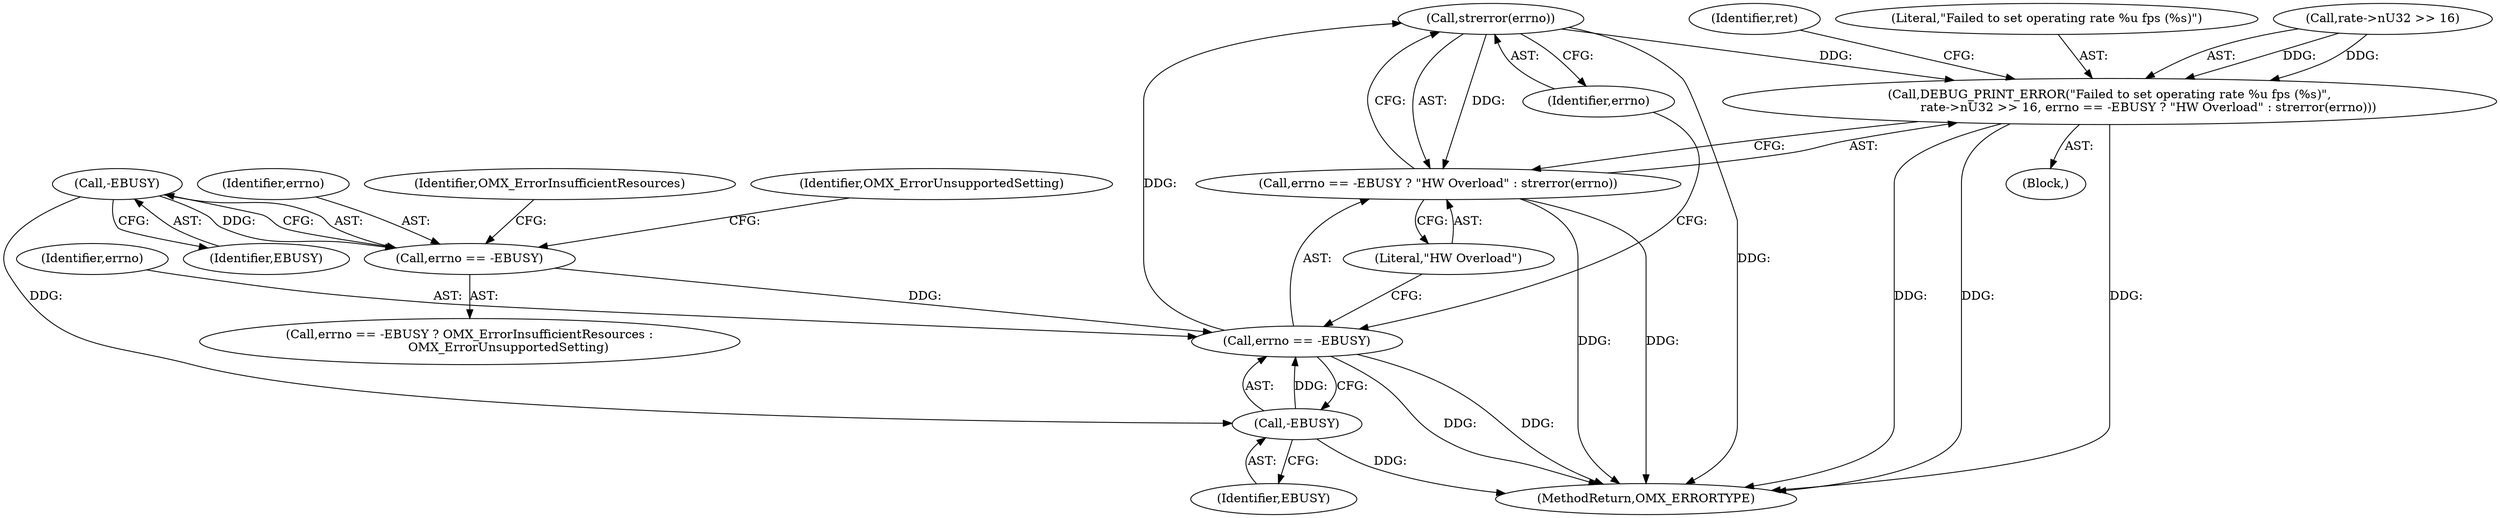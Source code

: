 digraph "0_Android_f22c2a0f0f9e030c240468d9d18b9297f001bcf0@API" {
"1000615" [label="(Call,strerror(errno))"];
"1000610" [label="(Call,errno == -EBUSY)"];
"1000596" [label="(Call,errno == -EBUSY)"];
"1000598" [label="(Call,-EBUSY)"];
"1000612" [label="(Call,-EBUSY)"];
"1000602" [label="(Call,DEBUG_PRINT_ERROR(\"Failed to set operating rate %u fps (%s)\",\n                    rate->nU32 >> 16, errno == -EBUSY ? \"HW Overload\" : strerror(errno)))"];
"1000609" [label="(Call,errno == -EBUSY ? \"HW Overload\" : strerror(errno))"];
"1000611" [label="(Identifier,errno)"];
"1000598" [label="(Call,-EBUSY)"];
"1000601" [label="(Identifier,OMX_ErrorUnsupportedSetting)"];
"1000618" [label="(Identifier,ret)"];
"1000603" [label="(Literal,\"Failed to set operating rate %u fps (%s)\")"];
"1000614" [label="(Literal,\"HW Overload\")"];
"1000599" [label="(Identifier,EBUSY)"];
"1000610" [label="(Call,errno == -EBUSY)"];
"1000613" [label="(Identifier,EBUSY)"];
"1000616" [label="(Identifier,errno)"];
"1000596" [label="(Call,errno == -EBUSY)"];
"1000595" [label="(Call,errno == -EBUSY ? OMX_ErrorInsufficientResources :\n                    OMX_ErrorUnsupportedSetting)"];
"1000621" [label="(MethodReturn,OMX_ERRORTYPE)"];
"1000615" [label="(Call,strerror(errno))"];
"1000602" [label="(Call,DEBUG_PRINT_ERROR(\"Failed to set operating rate %u fps (%s)\",\n                    rate->nU32 >> 16, errno == -EBUSY ? \"HW Overload\" : strerror(errno)))"];
"1000609" [label="(Call,errno == -EBUSY ? \"HW Overload\" : strerror(errno))"];
"1000612" [label="(Call,-EBUSY)"];
"1000592" [label="(Block,)"];
"1000597" [label="(Identifier,errno)"];
"1000600" [label="(Identifier,OMX_ErrorInsufficientResources)"];
"1000604" [label="(Call,rate->nU32 >> 16)"];
"1000615" -> "1000609"  [label="AST: "];
"1000615" -> "1000616"  [label="CFG: "];
"1000616" -> "1000615"  [label="AST: "];
"1000609" -> "1000615"  [label="CFG: "];
"1000615" -> "1000621"  [label="DDG: "];
"1000615" -> "1000602"  [label="DDG: "];
"1000615" -> "1000609"  [label="DDG: "];
"1000610" -> "1000615"  [label="DDG: "];
"1000610" -> "1000609"  [label="AST: "];
"1000610" -> "1000612"  [label="CFG: "];
"1000611" -> "1000610"  [label="AST: "];
"1000612" -> "1000610"  [label="AST: "];
"1000614" -> "1000610"  [label="CFG: "];
"1000616" -> "1000610"  [label="CFG: "];
"1000610" -> "1000621"  [label="DDG: "];
"1000610" -> "1000621"  [label="DDG: "];
"1000596" -> "1000610"  [label="DDG: "];
"1000612" -> "1000610"  [label="DDG: "];
"1000596" -> "1000595"  [label="AST: "];
"1000596" -> "1000598"  [label="CFG: "];
"1000597" -> "1000596"  [label="AST: "];
"1000598" -> "1000596"  [label="AST: "];
"1000600" -> "1000596"  [label="CFG: "];
"1000601" -> "1000596"  [label="CFG: "];
"1000598" -> "1000596"  [label="DDG: "];
"1000598" -> "1000599"  [label="CFG: "];
"1000599" -> "1000598"  [label="AST: "];
"1000598" -> "1000612"  [label="DDG: "];
"1000612" -> "1000613"  [label="CFG: "];
"1000613" -> "1000612"  [label="AST: "];
"1000612" -> "1000621"  [label="DDG: "];
"1000602" -> "1000592"  [label="AST: "];
"1000602" -> "1000609"  [label="CFG: "];
"1000603" -> "1000602"  [label="AST: "];
"1000604" -> "1000602"  [label="AST: "];
"1000609" -> "1000602"  [label="AST: "];
"1000618" -> "1000602"  [label="CFG: "];
"1000602" -> "1000621"  [label="DDG: "];
"1000602" -> "1000621"  [label="DDG: "];
"1000602" -> "1000621"  [label="DDG: "];
"1000604" -> "1000602"  [label="DDG: "];
"1000604" -> "1000602"  [label="DDG: "];
"1000609" -> "1000614"  [label="CFG: "];
"1000614" -> "1000609"  [label="AST: "];
"1000609" -> "1000621"  [label="DDG: "];
"1000609" -> "1000621"  [label="DDG: "];
}
